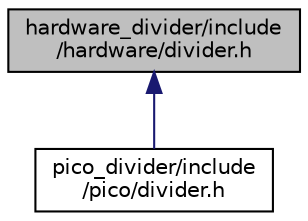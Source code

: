 digraph "hardware_divider/include/hardware/divider.h"
{
 // LATEX_PDF_SIZE
  edge [fontname="Helvetica",fontsize="10",labelfontname="Helvetica",labelfontsize="10"];
  node [fontname="Helvetica",fontsize="10",shape=record];
  Node1 [label="hardware_divider/include\l/hardware/divider.h",height=0.2,width=0.4,color="black", fillcolor="grey75", style="filled", fontcolor="black",tooltip=" "];
  Node1 -> Node2 [dir="back",color="midnightblue",fontsize="10",style="solid",fontname="Helvetica"];
  Node2 [label="pico_divider/include\l/pico/divider.h",height=0.2,width=0.4,color="black", fillcolor="white", style="filled",URL="$common_2pico__divider_2include_2pico_2divider_8h.html",tooltip="High level APIs including combined quotient and remainder functions for 32 and 64 bit accelerated by ..."];
}
